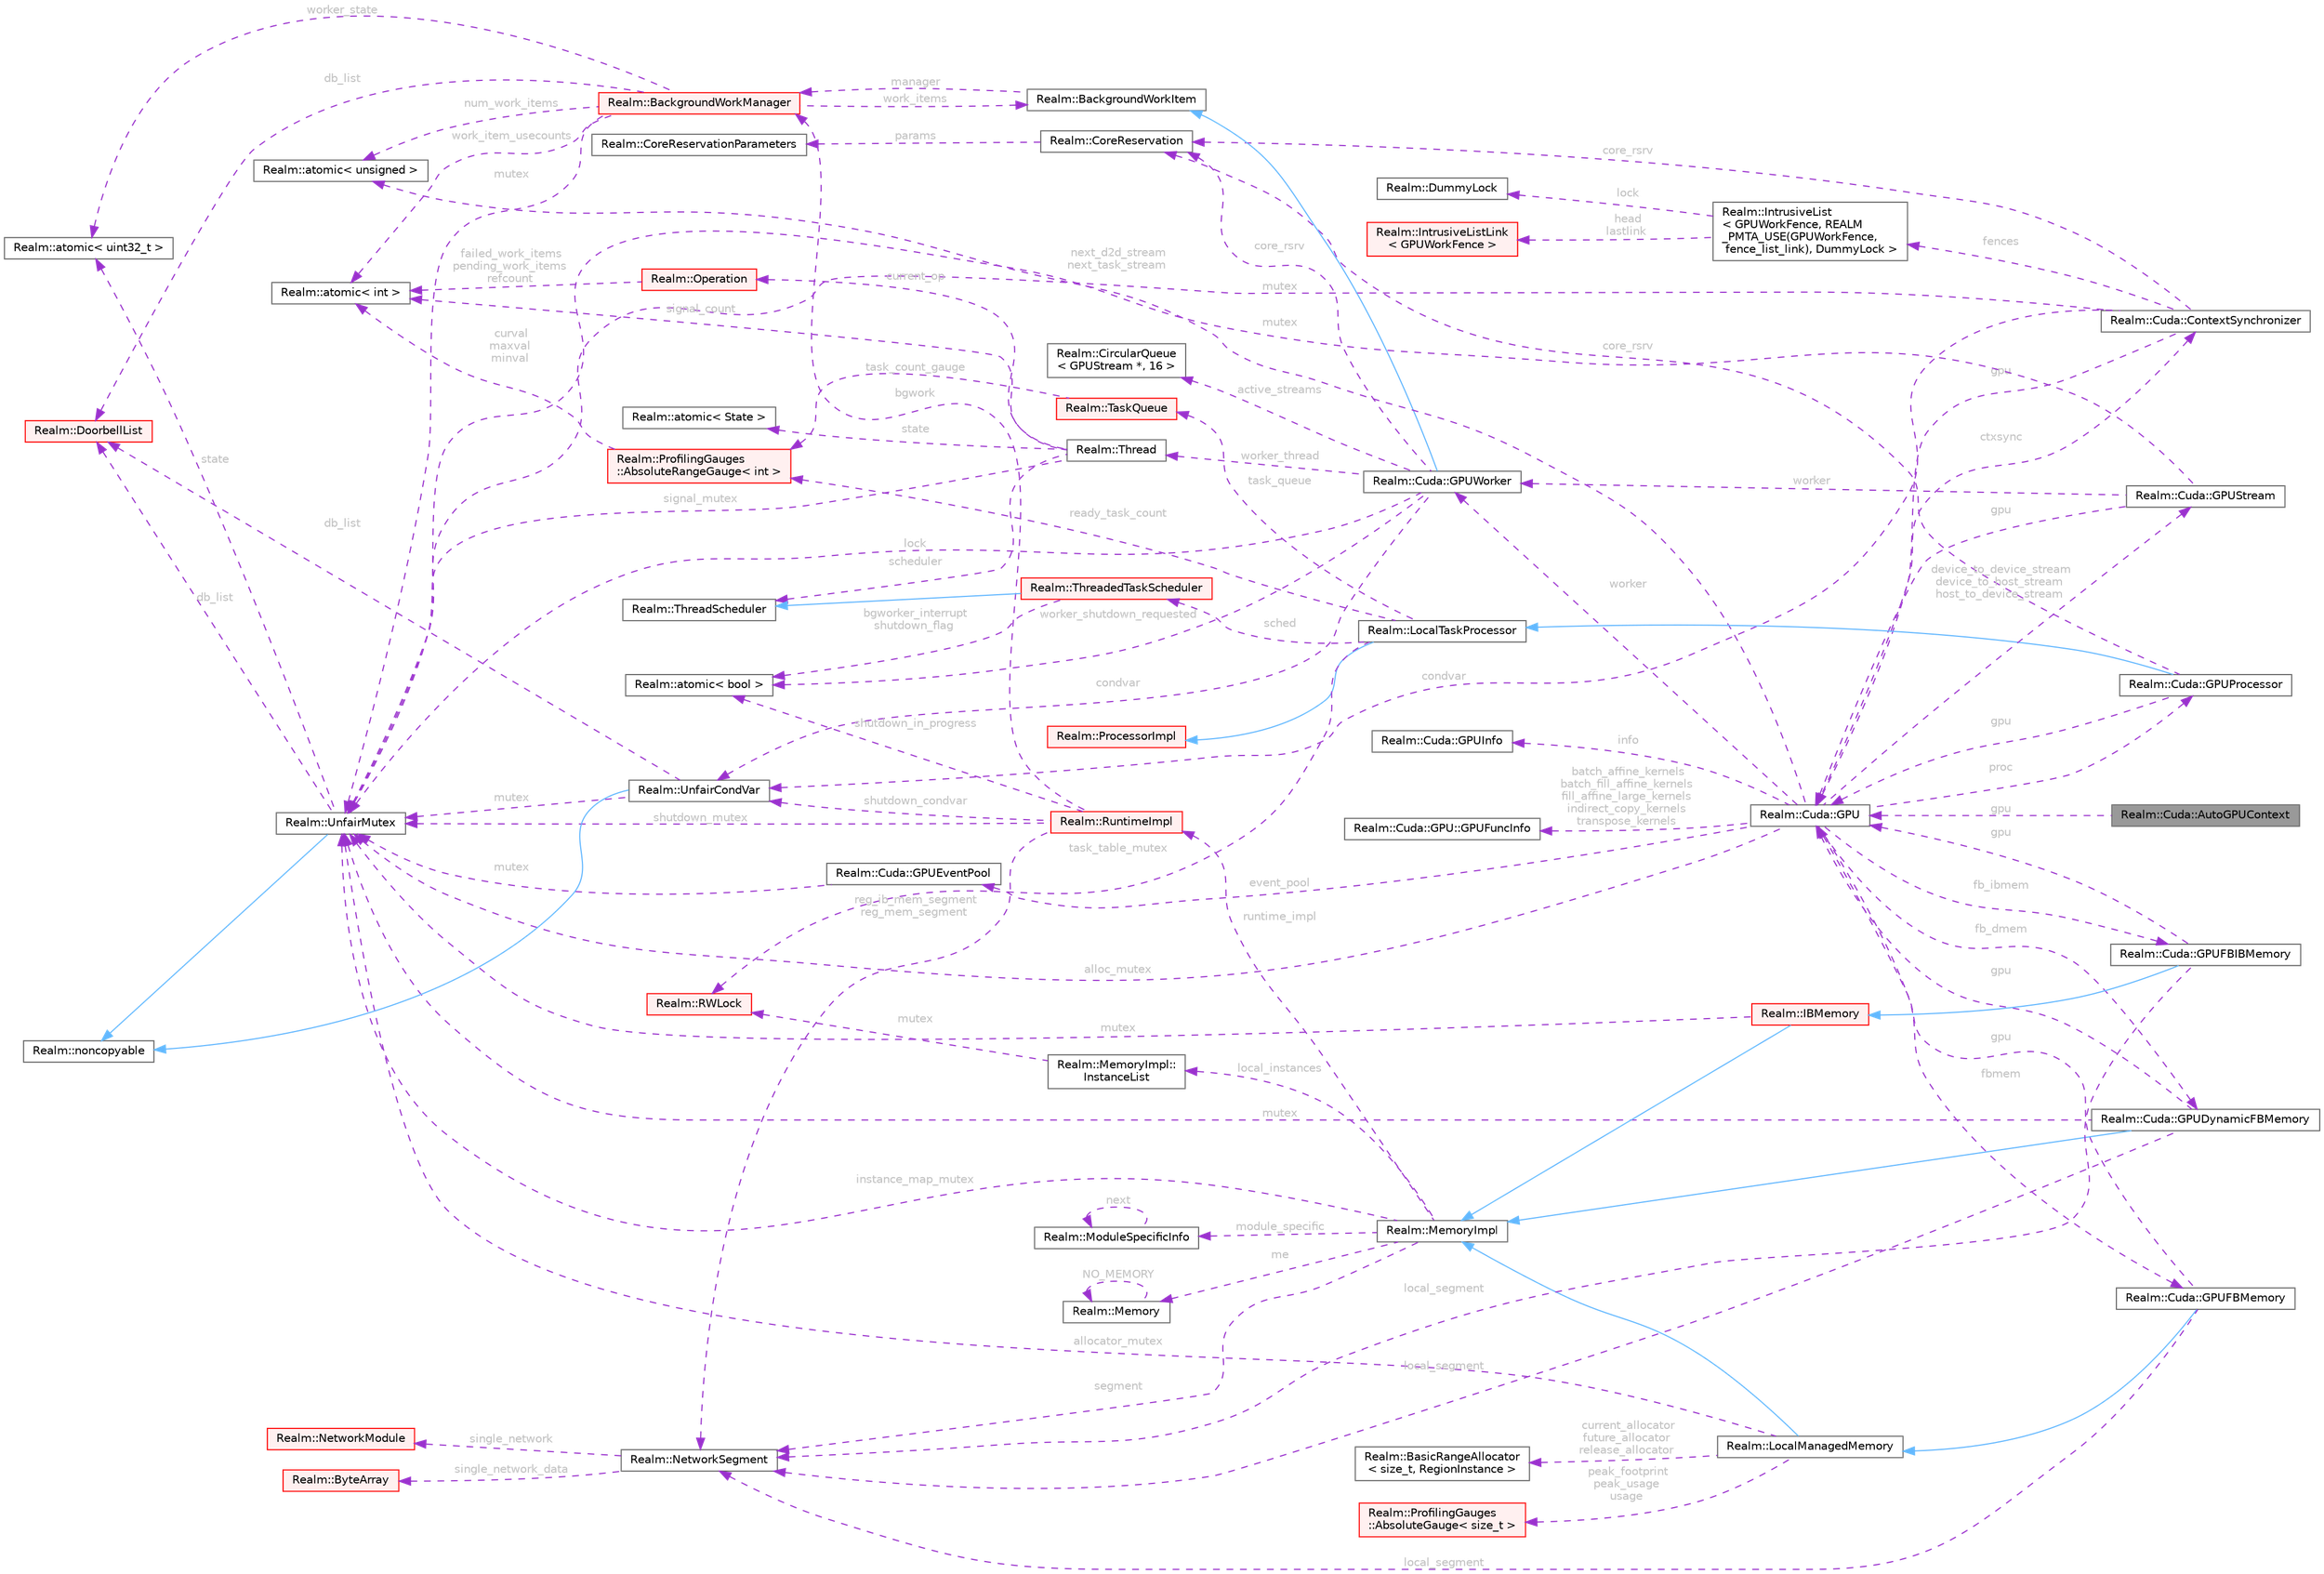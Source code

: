 digraph "Realm::Cuda::AutoGPUContext"
{
 // LATEX_PDF_SIZE
  bgcolor="transparent";
  edge [fontname=Helvetica,fontsize=10,labelfontname=Helvetica,labelfontsize=10];
  node [fontname=Helvetica,fontsize=10,shape=box,height=0.2,width=0.4];
  rankdir="LR";
  Node1 [id="Node000001",label="Realm::Cuda::AutoGPUContext",height=0.2,width=0.4,color="gray40", fillcolor="grey60", style="filled", fontcolor="black",tooltip=" "];
  Node2 -> Node1 [id="edge1_Node000001_Node000002",dir="back",color="darkorchid3",style="dashed",tooltip=" ",label=" gpu",fontcolor="grey" ];
  Node2 [id="Node000002",label="Realm::Cuda::GPU",height=0.2,width=0.4,color="gray40", fillcolor="white", style="filled",URL="$classRealm_1_1Cuda_1_1GPU.html",tooltip=" "];
  Node3 -> Node2 [id="edge2_Node000002_Node000003",dir="back",color="darkorchid3",style="dashed",tooltip=" ",label=" ctxsync",fontcolor="grey" ];
  Node3 [id="Node000003",label="Realm::Cuda::ContextSynchronizer",height=0.2,width=0.4,color="gray40", fillcolor="white", style="filled",URL="$classRealm_1_1Cuda_1_1ContextSynchronizer.html",tooltip=" "];
  Node2 -> Node3 [id="edge3_Node000003_Node000002",dir="back",color="darkorchid3",style="dashed",tooltip=" ",label=" gpu",fontcolor="grey" ];
  Node4 -> Node3 [id="edge4_Node000003_Node000004",dir="back",color="darkorchid3",style="dashed",tooltip=" ",label=" mutex",fontcolor="grey" ];
  Node4 [id="Node000004",label="Realm::UnfairMutex",height=0.2,width=0.4,color="gray40", fillcolor="white", style="filled",URL="$classRealm_1_1UnfairMutex.html",tooltip=" "];
  Node5 -> Node4 [id="edge5_Node000004_Node000005",dir="back",color="steelblue1",style="solid",tooltip=" "];
  Node5 [id="Node000005",label="Realm::noncopyable",height=0.2,width=0.4,color="gray40", fillcolor="white", style="filled",URL="$classRealm_1_1noncopyable.html",tooltip=" "];
  Node6 -> Node4 [id="edge6_Node000004_Node000006",dir="back",color="darkorchid3",style="dashed",tooltip=" ",label=" state",fontcolor="grey" ];
  Node6 [id="Node000006",label="Realm::atomic\< uint32_t \>",height=0.2,width=0.4,color="gray40", fillcolor="white", style="filled",URL="$classRealm_1_1atomic.html",tooltip=" "];
  Node7 -> Node4 [id="edge7_Node000004_Node000007",dir="back",color="darkorchid3",style="dashed",tooltip=" ",label=" db_list",fontcolor="grey" ];
  Node7 [id="Node000007",label="Realm::DoorbellList",height=0.2,width=0.4,color="red", fillcolor="#FFF0F0", style="filled",URL="$classRealm_1_1DoorbellList.html",tooltip=" "];
  Node9 -> Node3 [id="edge8_Node000003_Node000009",dir="back",color="darkorchid3",style="dashed",tooltip=" ",label=" condvar",fontcolor="grey" ];
  Node9 [id="Node000009",label="Realm::UnfairCondVar",height=0.2,width=0.4,color="gray40", fillcolor="white", style="filled",URL="$classRealm_1_1UnfairCondVar.html",tooltip=" "];
  Node5 -> Node9 [id="edge9_Node000009_Node000005",dir="back",color="steelblue1",style="solid",tooltip=" "];
  Node4 -> Node9 [id="edge10_Node000009_Node000004",dir="back",color="darkorchid3",style="dashed",tooltip=" ",label=" mutex",fontcolor="grey" ];
  Node7 -> Node9 [id="edge11_Node000009_Node000007",dir="back",color="darkorchid3",style="dashed",tooltip=" ",label=" db_list",fontcolor="grey" ];
  Node10 -> Node3 [id="edge12_Node000003_Node000010",dir="back",color="darkorchid3",style="dashed",tooltip=" ",label=" fences",fontcolor="grey" ];
  Node10 [id="Node000010",label="Realm::IntrusiveList\l\< GPUWorkFence, REALM\l_PMTA_USE(GPUWorkFence,\l fence_list_link), DummyLock \>",height=0.2,width=0.4,color="gray40", fillcolor="white", style="filled",URL="$classRealm_1_1IntrusiveList.html",tooltip=" "];
  Node11 -> Node10 [id="edge13_Node000010_Node000011",dir="back",color="darkorchid3",style="dashed",tooltip=" ",label=" lock",fontcolor="grey" ];
  Node11 [id="Node000011",label="Realm::DummyLock",height=0.2,width=0.4,color="gray40", fillcolor="white", style="filled",URL="$classRealm_1_1DummyLock.html",tooltip=" "];
  Node12 -> Node10 [id="edge14_Node000010_Node000012",dir="back",color="darkorchid3",style="dashed",tooltip=" ",label=" head\nlastlink",fontcolor="grey" ];
  Node12 [id="Node000012",label="Realm::IntrusiveListLink\l\< GPUWorkFence \>",height=0.2,width=0.4,color="red", fillcolor="#FFF0F0", style="filled",URL="$structRealm_1_1IntrusiveListLink.html",tooltip=" "];
  Node56 -> Node3 [id="edge15_Node000003_Node000056",dir="back",color="darkorchid3",style="dashed",tooltip=" ",label=" core_rsrv",fontcolor="grey" ];
  Node56 [id="Node000056",label="Realm::CoreReservation",height=0.2,width=0.4,color="gray40", fillcolor="white", style="filled",URL="$classRealm_1_1CoreReservation.html",tooltip=" "];
  Node57 -> Node56 [id="edge16_Node000056_Node000057",dir="back",color="darkorchid3",style="dashed",tooltip=" ",label=" params",fontcolor="grey" ];
  Node57 [id="Node000057",label="Realm::CoreReservationParameters",height=0.2,width=0.4,color="gray40", fillcolor="white", style="filled",URL="$classRealm_1_1CoreReservationParameters.html",tooltip=" "];
  Node58 -> Node2 [id="edge17_Node000002_Node000058",dir="back",color="darkorchid3",style="dashed",tooltip=" ",label=" info",fontcolor="grey" ];
  Node58 [id="Node000058",label="Realm::Cuda::GPUInfo",height=0.2,width=0.4,color="gray40", fillcolor="white", style="filled",URL="$structRealm_1_1Cuda_1_1GPUInfo.html",tooltip=" "];
  Node59 -> Node2 [id="edge18_Node000002_Node000059",dir="back",color="darkorchid3",style="dashed",tooltip=" ",label=" worker",fontcolor="grey" ];
  Node59 [id="Node000059",label="Realm::Cuda::GPUWorker",height=0.2,width=0.4,color="gray40", fillcolor="white", style="filled",URL="$classRealm_1_1Cuda_1_1GPUWorker.html",tooltip=" "];
  Node33 -> Node59 [id="edge19_Node000059_Node000033",dir="back",color="steelblue1",style="solid",tooltip=" "];
  Node33 [id="Node000033",label="Realm::BackgroundWorkItem",height=0.2,width=0.4,color="gray40", fillcolor="white", style="filled",URL="$classRealm_1_1BackgroundWorkItem.html",tooltip=" "];
  Node34 -> Node33 [id="edge20_Node000033_Node000034",dir="back",color="darkorchid3",style="dashed",tooltip=" ",label=" manager",fontcolor="grey" ];
  Node34 [id="Node000034",label="Realm::BackgroundWorkManager",height=0.2,width=0.4,color="red", fillcolor="#FFF0F0", style="filled",URL="$classRealm_1_1BackgroundWorkManager.html",tooltip=" "];
  Node4 -> Node34 [id="edge21_Node000034_Node000004",dir="back",color="darkorchid3",style="dashed",tooltip=" ",label=" mutex",fontcolor="grey" ];
  Node36 -> Node34 [id="edge22_Node000034_Node000036",dir="back",color="darkorchid3",style="dashed",tooltip=" ",label=" num_work_items",fontcolor="grey" ];
  Node36 [id="Node000036",label="Realm::atomic\< unsigned \>",height=0.2,width=0.4,color="gray40", fillcolor="white", style="filled",URL="$classRealm_1_1atomic.html",tooltip=" "];
  Node25 -> Node34 [id="edge23_Node000034_Node000025",dir="back",color="darkorchid3",style="dashed",tooltip=" ",label=" work_item_usecounts",fontcolor="grey" ];
  Node25 [id="Node000025",label="Realm::atomic\< int \>",height=0.2,width=0.4,color="gray40", fillcolor="white", style="filled",URL="$classRealm_1_1atomic.html",tooltip=" "];
  Node33 -> Node34 [id="edge24_Node000034_Node000033",dir="back",color="darkorchid3",style="dashed",tooltip=" ",label=" work_items",fontcolor="grey" ];
  Node6 -> Node34 [id="edge25_Node000034_Node000006",dir="back",color="darkorchid3",style="dashed",tooltip=" ",label=" worker_state",fontcolor="grey" ];
  Node7 -> Node34 [id="edge26_Node000034_Node000007",dir="back",color="darkorchid3",style="dashed",tooltip=" ",label=" db_list",fontcolor="grey" ];
  Node4 -> Node59 [id="edge27_Node000059_Node000004",dir="back",color="darkorchid3",style="dashed",tooltip=" ",label=" lock",fontcolor="grey" ];
  Node9 -> Node59 [id="edge28_Node000059_Node000009",dir="back",color="darkorchid3",style="dashed",tooltip=" ",label=" condvar",fontcolor="grey" ];
  Node60 -> Node59 [id="edge29_Node000059_Node000060",dir="back",color="darkorchid3",style="dashed",tooltip=" ",label=" active_streams",fontcolor="grey" ];
  Node60 [id="Node000060",label="Realm::CircularQueue\l\< GPUStream *, 16 \>",height=0.2,width=0.4,color="gray40", fillcolor="white", style="filled",URL="$classRealm_1_1CircularQueue.html",tooltip=" "];
  Node56 -> Node59 [id="edge30_Node000059_Node000056",dir="back",color="darkorchid3",style="dashed",tooltip=" ",label=" core_rsrv",fontcolor="grey" ];
  Node61 -> Node59 [id="edge31_Node000059_Node000061",dir="back",color="darkorchid3",style="dashed",tooltip=" ",label=" worker_thread",fontcolor="grey" ];
  Node61 [id="Node000061",label="Realm::Thread",height=0.2,width=0.4,color="gray40", fillcolor="white", style="filled",URL="$classRealm_1_1Thread.html",tooltip=" "];
  Node62 -> Node61 [id="edge32_Node000061_Node000062",dir="back",color="darkorchid3",style="dashed",tooltip=" ",label=" state",fontcolor="grey" ];
  Node62 [id="Node000062",label="Realm::atomic\< State \>",height=0.2,width=0.4,color="gray40", fillcolor="white", style="filled",URL="$classRealm_1_1atomic.html",tooltip=" "];
  Node63 -> Node61 [id="edge33_Node000061_Node000063",dir="back",color="darkorchid3",style="dashed",tooltip=" ",label=" scheduler",fontcolor="grey" ];
  Node63 [id="Node000063",label="Realm::ThreadScheduler",height=0.2,width=0.4,color="gray40", fillcolor="white", style="filled",URL="$classRealm_1_1ThreadScheduler.html",tooltip=" "];
  Node15 -> Node61 [id="edge34_Node000061_Node000015",dir="back",color="darkorchid3",style="dashed",tooltip=" ",label=" current_op",fontcolor="grey" ];
  Node15 [id="Node000015",label="Realm::Operation",height=0.2,width=0.4,color="red", fillcolor="#FFF0F0", style="filled",URL="$classRealm_1_1Operation.html",tooltip=" "];
  Node25 -> Node15 [id="edge35_Node000015_Node000025",dir="back",color="darkorchid3",style="dashed",tooltip=" ",label=" failed_work_items\npending_work_items\nrefcount",fontcolor="grey" ];
  Node25 -> Node61 [id="edge36_Node000061_Node000025",dir="back",color="darkorchid3",style="dashed",tooltip=" ",label=" signal_count",fontcolor="grey" ];
  Node4 -> Node61 [id="edge37_Node000061_Node000004",dir="back",color="darkorchid3",style="dashed",tooltip=" ",label=" signal_mutex",fontcolor="grey" ];
  Node64 -> Node59 [id="edge38_Node000059_Node000064",dir="back",color="darkorchid3",style="dashed",tooltip=" ",label=" worker_shutdown_requested",fontcolor="grey" ];
  Node64 [id="Node000064",label="Realm::atomic\< bool \>",height=0.2,width=0.4,color="gray40", fillcolor="white", style="filled",URL="$classRealm_1_1atomic.html",tooltip=" "];
  Node65 -> Node2 [id="edge39_Node000002_Node000065",dir="back",color="darkorchid3",style="dashed",tooltip=" ",label=" proc",fontcolor="grey" ];
  Node65 [id="Node000065",label="Realm::Cuda::GPUProcessor",height=0.2,width=0.4,color="gray40", fillcolor="white", style="filled",URL="$classRealm_1_1Cuda_1_1GPUProcessor.html",tooltip=" "];
  Node66 -> Node65 [id="edge40_Node000065_Node000066",dir="back",color="steelblue1",style="solid",tooltip=" "];
  Node66 [id="Node000066",label="Realm::LocalTaskProcessor",height=0.2,width=0.4,color="gray40", fillcolor="white", style="filled",URL="$classRealm_1_1LocalTaskProcessor.html",tooltip=" "];
  Node20 -> Node66 [id="edge41_Node000066_Node000020",dir="back",color="steelblue1",style="solid",tooltip=" "];
  Node20 [id="Node000020",label="Realm::ProcessorImpl",height=0.2,width=0.4,color="red", fillcolor="#FFF0F0", style="filled",URL="$classRealm_1_1ProcessorImpl.html",tooltip=" "];
  Node67 -> Node66 [id="edge42_Node000066_Node000067",dir="back",color="darkorchid3",style="dashed",tooltip=" ",label=" sched",fontcolor="grey" ];
  Node67 [id="Node000067",label="Realm::ThreadedTaskScheduler",height=0.2,width=0.4,color="red", fillcolor="#FFF0F0", style="filled",URL="$classRealm_1_1ThreadedTaskScheduler.html",tooltip=" "];
  Node63 -> Node67 [id="edge43_Node000067_Node000063",dir="back",color="steelblue1",style="solid",tooltip=" "];
  Node64 -> Node67 [id="edge44_Node000067_Node000064",dir="back",color="darkorchid3",style="dashed",tooltip=" ",label=" bgworker_interrupt\nshutdown_flag",fontcolor="grey" ];
  Node87 -> Node66 [id="edge45_Node000066_Node000087",dir="back",color="darkorchid3",style="dashed",tooltip=" ",label=" task_queue",fontcolor="grey" ];
  Node87 [id="Node000087",label="Realm::TaskQueue",height=0.2,width=0.4,color="red", fillcolor="#FFF0F0", style="filled",URL="$classRealm_1_1TaskQueue.html",tooltip=" "];
  Node74 -> Node87 [id="edge46_Node000087_Node000074",dir="back",color="darkorchid3",style="dashed",tooltip=" ",label=" task_count_gauge",fontcolor="grey" ];
  Node74 [id="Node000074",label="Realm::ProfilingGauges\l::AbsoluteRangeGauge\< int \>",height=0.2,width=0.4,color="red", fillcolor="#FFF0F0", style="filled",URL="$classRealm_1_1ProfilingGauges_1_1AbsoluteRangeGauge.html",tooltip=" "];
  Node25 -> Node74 [id="edge47_Node000074_Node000025",dir="back",color="darkorchid3",style="dashed",tooltip=" ",label=" curval\nmaxval\nminval",fontcolor="grey" ];
  Node74 -> Node66 [id="edge48_Node000066_Node000074",dir="back",color="darkorchid3",style="dashed",tooltip=" ",label=" ready_task_count",fontcolor="grey" ];
  Node95 -> Node66 [id="edge49_Node000066_Node000095",dir="back",color="darkorchid3",style="dashed",tooltip=" ",label=" task_table_mutex",fontcolor="grey" ];
  Node95 [id="Node000095",label="Realm::RWLock",height=0.2,width=0.4,color="red", fillcolor="#FFF0F0", style="filled",URL="$classRealm_1_1RWLock.html",tooltip=" "];
  Node2 -> Node65 [id="edge50_Node000065_Node000002",dir="back",color="darkorchid3",style="dashed",tooltip=" ",label=" gpu",fontcolor="grey" ];
  Node56 -> Node65 [id="edge51_Node000065_Node000056",dir="back",color="darkorchid3",style="dashed",tooltip=" ",label=" core_rsrv",fontcolor="grey" ];
  Node98 -> Node2 [id="edge52_Node000002_Node000098",dir="back",color="darkorchid3",style="dashed",tooltip=" ",label=" fbmem",fontcolor="grey" ];
  Node98 [id="Node000098",label="Realm::Cuda::GPUFBMemory",height=0.2,width=0.4,color="gray40", fillcolor="white", style="filled",URL="$classRealm_1_1Cuda_1_1GPUFBMemory.html",tooltip=" "];
  Node99 -> Node98 [id="edge53_Node000098_Node000099",dir="back",color="steelblue1",style="solid",tooltip=" "];
  Node99 [id="Node000099",label="Realm::LocalManagedMemory",height=0.2,width=0.4,color="gray40", fillcolor="white", style="filled",URL="$classRealm_1_1LocalManagedMemory.html",tooltip=" "];
  Node100 -> Node99 [id="edge54_Node000099_Node000100",dir="back",color="steelblue1",style="solid",tooltip=" "];
  Node100 [id="Node000100",label="Realm::MemoryImpl",height=0.2,width=0.4,color="gray40", fillcolor="white", style="filled",URL="$classRealm_1_1MemoryImpl.html",tooltip=" "];
  Node101 -> Node100 [id="edge55_Node000100_Node000101",dir="back",color="darkorchid3",style="dashed",tooltip=" ",label=" me",fontcolor="grey" ];
  Node101 [id="Node000101",label="Realm::Memory",height=0.2,width=0.4,color="gray40", fillcolor="white", style="filled",URL="$classRealm_1_1Memory.html",tooltip=" "];
  Node101 -> Node101 [id="edge56_Node000101_Node000101",dir="back",color="darkorchid3",style="dashed",tooltip=" ",label=" NO_MEMORY",fontcolor="grey" ];
  Node102 -> Node100 [id="edge57_Node000100_Node000102",dir="back",color="darkorchid3",style="dashed",tooltip=" ",label=" segment",fontcolor="grey" ];
  Node102 [id="Node000102",label="Realm::NetworkSegment",height=0.2,width=0.4,color="gray40", fillcolor="white", style="filled",URL="$classRealm_1_1NetworkSegment.html",tooltip=" "];
  Node103 -> Node102 [id="edge58_Node000102_Node000103",dir="back",color="darkorchid3",style="dashed",tooltip=" ",label=" single_network",fontcolor="grey" ];
  Node103 [id="Node000103",label="Realm::NetworkModule",height=0.2,width=0.4,color="red", fillcolor="#FFF0F0", style="filled",URL="$classRealm_1_1NetworkModule.html",tooltip=" "];
  Node47 -> Node102 [id="edge59_Node000102_Node000047",dir="back",color="darkorchid3",style="dashed",tooltip=" ",label=" single_network_data",fontcolor="grey" ];
  Node47 [id="Node000047",label="Realm::ByteArray",height=0.2,width=0.4,color="red", fillcolor="#FFF0F0", style="filled",URL="$classRealm_1_1ByteArray.html",tooltip=" "];
  Node105 -> Node100 [id="edge60_Node000100_Node000105",dir="back",color="darkorchid3",style="dashed",tooltip=" ",label=" module_specific",fontcolor="grey" ];
  Node105 [id="Node000105",label="Realm::ModuleSpecificInfo",height=0.2,width=0.4,color="gray40", fillcolor="white", style="filled",URL="$classRealm_1_1ModuleSpecificInfo.html",tooltip=" "];
  Node105 -> Node105 [id="edge61_Node000105_Node000105",dir="back",color="darkorchid3",style="dashed",tooltip=" ",label=" next",fontcolor="grey" ];
  Node4 -> Node100 [id="edge62_Node000100_Node000004",dir="back",color="darkorchid3",style="dashed",tooltip=" ",label=" instance_map_mutex",fontcolor="grey" ];
  Node106 -> Node100 [id="edge63_Node000100_Node000106",dir="back",color="darkorchid3",style="dashed",tooltip=" ",label=" local_instances",fontcolor="grey" ];
  Node106 [id="Node000106",label="Realm::MemoryImpl::\lInstanceList",height=0.2,width=0.4,color="gray40", fillcolor="white", style="filled",URL="$structRealm_1_1MemoryImpl_1_1InstanceList.html",tooltip=" "];
  Node95 -> Node106 [id="edge64_Node000106_Node000095",dir="back",color="darkorchid3",style="dashed",tooltip=" ",label=" mutex",fontcolor="grey" ];
  Node107 -> Node100 [id="edge65_Node000100_Node000107",dir="back",color="darkorchid3",style="dashed",tooltip=" ",label=" runtime_impl",fontcolor="grey" ];
  Node107 [id="Node000107",label="Realm::RuntimeImpl",height=0.2,width=0.4,color="red", fillcolor="#FFF0F0", style="filled",URL="$classRealm_1_1RuntimeImpl.html",tooltip=" "];
  Node4 -> Node107 [id="edge66_Node000107_Node000004",dir="back",color="darkorchid3",style="dashed",tooltip=" ",label=" shutdown_mutex",fontcolor="grey" ];
  Node9 -> Node107 [id="edge67_Node000107_Node000009",dir="back",color="darkorchid3",style="dashed",tooltip=" ",label=" shutdown_condvar",fontcolor="grey" ];
  Node64 -> Node107 [id="edge68_Node000107_Node000064",dir="back",color="darkorchid3",style="dashed",tooltip=" ",label=" shutdown_in_progress",fontcolor="grey" ];
  Node34 -> Node107 [id="edge69_Node000107_Node000034",dir="back",color="darkorchid3",style="dashed",tooltip=" ",label=" bgwork",fontcolor="grey" ];
  Node102 -> Node107 [id="edge70_Node000107_Node000102",dir="back",color="darkorchid3",style="dashed",tooltip=" ",label=" reg_ib_mem_segment\nreg_mem_segment",fontcolor="grey" ];
  Node4 -> Node99 [id="edge71_Node000099_Node000004",dir="back",color="darkorchid3",style="dashed",tooltip=" ",label=" allocator_mutex",fontcolor="grey" ];
  Node128 -> Node99 [id="edge72_Node000099_Node000128",dir="back",color="darkorchid3",style="dashed",tooltip=" ",label=" current_allocator\nfuture_allocator\nrelease_allocator",fontcolor="grey" ];
  Node128 [id="Node000128",label="Realm::BasicRangeAllocator\l\< size_t, RegionInstance \>",height=0.2,width=0.4,color="gray40", fillcolor="white", style="filled",URL="$classRealm_1_1BasicRangeAllocator.html",tooltip=" "];
  Node129 -> Node99 [id="edge73_Node000099_Node000129",dir="back",color="darkorchid3",style="dashed",tooltip=" ",label=" peak_footprint\npeak_usage\nusage",fontcolor="grey" ];
  Node129 [id="Node000129",label="Realm::ProfilingGauges\l::AbsoluteGauge\< size_t \>",height=0.2,width=0.4,color="red", fillcolor="#FFF0F0", style="filled",URL="$classRealm_1_1ProfilingGauges_1_1AbsoluteGauge.html",tooltip=" "];
  Node2 -> Node98 [id="edge74_Node000098_Node000002",dir="back",color="darkorchid3",style="dashed",tooltip=" ",label=" gpu",fontcolor="grey" ];
  Node102 -> Node98 [id="edge75_Node000098_Node000102",dir="back",color="darkorchid3",style="dashed",tooltip=" ",label=" local_segment",fontcolor="grey" ];
  Node130 -> Node2 [id="edge76_Node000002_Node000130",dir="back",color="darkorchid3",style="dashed",tooltip=" ",label=" fb_dmem",fontcolor="grey" ];
  Node130 [id="Node000130",label="Realm::Cuda::GPUDynamicFBMemory",height=0.2,width=0.4,color="gray40", fillcolor="white", style="filled",URL="$classRealm_1_1Cuda_1_1GPUDynamicFBMemory.html",tooltip=" "];
  Node100 -> Node130 [id="edge77_Node000130_Node000100",dir="back",color="steelblue1",style="solid",tooltip=" "];
  Node2 -> Node130 [id="edge78_Node000130_Node000002",dir="back",color="darkorchid3",style="dashed",tooltip=" ",label=" gpu",fontcolor="grey" ];
  Node4 -> Node130 [id="edge79_Node000130_Node000004",dir="back",color="darkorchid3",style="dashed",tooltip=" ",label=" mutex",fontcolor="grey" ];
  Node102 -> Node130 [id="edge80_Node000130_Node000102",dir="back",color="darkorchid3",style="dashed",tooltip=" ",label=" local_segment",fontcolor="grey" ];
  Node131 -> Node2 [id="edge81_Node000002_Node000131",dir="back",color="darkorchid3",style="dashed",tooltip=" ",label=" fb_ibmem",fontcolor="grey" ];
  Node131 [id="Node000131",label="Realm::Cuda::GPUFBIBMemory",height=0.2,width=0.4,color="gray40", fillcolor="white", style="filled",URL="$classRealm_1_1Cuda_1_1GPUFBIBMemory.html",tooltip=" "];
  Node132 -> Node131 [id="edge82_Node000131_Node000132",dir="back",color="steelblue1",style="solid",tooltip=" "];
  Node132 [id="Node000132",label="Realm::IBMemory",height=0.2,width=0.4,color="red", fillcolor="#FFF0F0", style="filled",URL="$classRealm_1_1IBMemory.html",tooltip=" "];
  Node100 -> Node132 [id="edge83_Node000132_Node000100",dir="back",color="steelblue1",style="solid",tooltip=" "];
  Node4 -> Node132 [id="edge84_Node000132_Node000004",dir="back",color="darkorchid3",style="dashed",tooltip=" ",label=" mutex",fontcolor="grey" ];
  Node2 -> Node131 [id="edge85_Node000131_Node000002",dir="back",color="darkorchid3",style="dashed",tooltip=" ",label=" gpu",fontcolor="grey" ];
  Node102 -> Node131 [id="edge86_Node000131_Node000102",dir="back",color="darkorchid3",style="dashed",tooltip=" ",label=" local_segment",fontcolor="grey" ];
  Node134 -> Node2 [id="edge87_Node000002_Node000134",dir="back",color="darkorchid3",style="dashed",tooltip=" ",label=" batch_affine_kernels\nbatch_fill_affine_kernels\nfill_affine_large_kernels\nindirect_copy_kernels\ntranspose_kernels",fontcolor="grey" ];
  Node134 [id="Node000134",label="Realm::Cuda::GPU::GPUFuncInfo",height=0.2,width=0.4,color="gray40", fillcolor="white", style="filled",URL="$structRealm_1_1Cuda_1_1GPU_1_1GPUFuncInfo.html",tooltip=" "];
  Node135 -> Node2 [id="edge88_Node000002_Node000135",dir="back",color="darkorchid3",style="dashed",tooltip=" ",label=" device_to_device_stream\ndevice_to_host_stream\nhost_to_device_stream",fontcolor="grey" ];
  Node135 [id="Node000135",label="Realm::Cuda::GPUStream",height=0.2,width=0.4,color="gray40", fillcolor="white", style="filled",URL="$classRealm_1_1Cuda_1_1GPUStream.html",tooltip=" "];
  Node2 -> Node135 [id="edge89_Node000135_Node000002",dir="back",color="darkorchid3",style="dashed",tooltip=" ",label=" gpu",fontcolor="grey" ];
  Node59 -> Node135 [id="edge90_Node000135_Node000059",dir="back",color="darkorchid3",style="dashed",tooltip=" ",label=" worker",fontcolor="grey" ];
  Node4 -> Node135 [id="edge91_Node000135_Node000004",dir="back",color="darkorchid3",style="dashed",tooltip=" ",label=" mutex",fontcolor="grey" ];
  Node36 -> Node2 [id="edge92_Node000002_Node000036",dir="back",color="darkorchid3",style="dashed",tooltip=" ",label=" next_d2d_stream\nnext_task_stream",fontcolor="grey" ];
  Node136 -> Node2 [id="edge93_Node000002_Node000136",dir="back",color="darkorchid3",style="dashed",tooltip=" ",label=" event_pool",fontcolor="grey" ];
  Node136 [id="Node000136",label="Realm::Cuda::GPUEventPool",height=0.2,width=0.4,color="gray40", fillcolor="white", style="filled",URL="$classRealm_1_1Cuda_1_1GPUEventPool.html",tooltip=" "];
  Node4 -> Node136 [id="edge94_Node000136_Node000004",dir="back",color="darkorchid3",style="dashed",tooltip=" ",label=" mutex",fontcolor="grey" ];
  Node4 -> Node2 [id="edge95_Node000002_Node000004",dir="back",color="darkorchid3",style="dashed",tooltip=" ",label=" alloc_mutex",fontcolor="grey" ];
}
